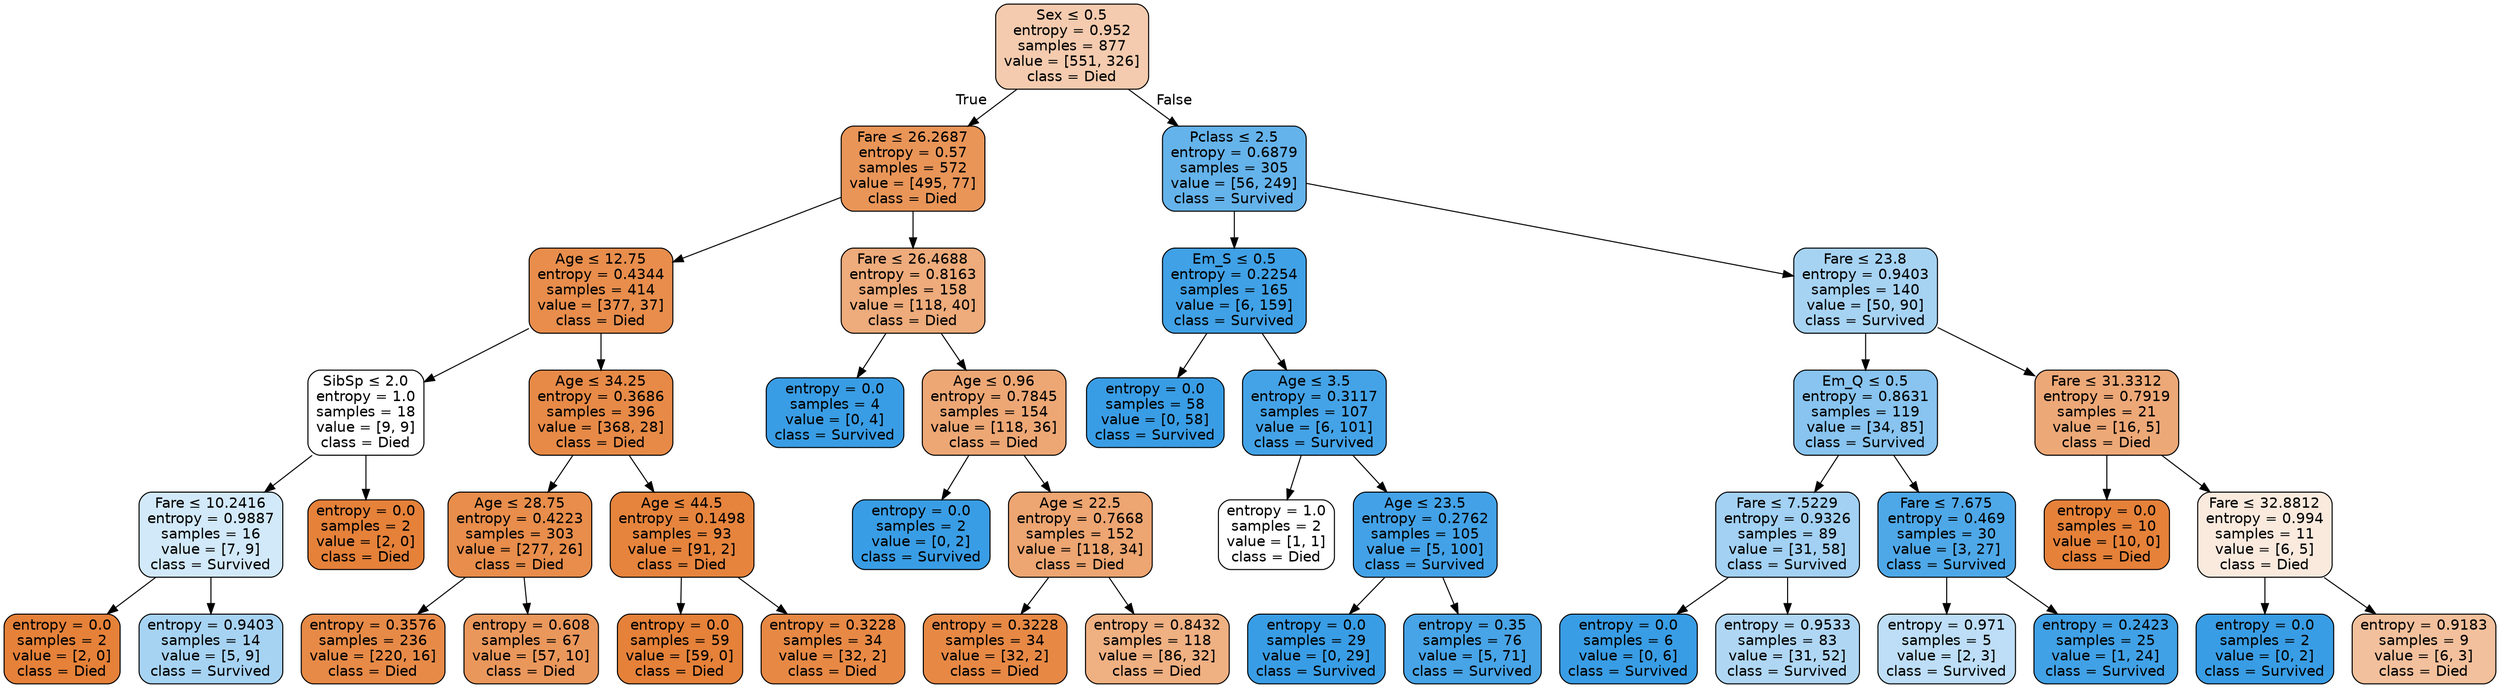 digraph Tree {
node [shape=box, style="filled, rounded", color="black", fontname=helvetica] ;
edge [fontname=helvetica] ;
0 [label=<Sex &le; 0.5<br/>entropy = 0.952<br/>samples = 877<br/>value = [551, 326]<br/>class = Died>, fillcolor="#e5813968"] ;
1 [label=<Fare &le; 26.2687<br/>entropy = 0.57<br/>samples = 572<br/>value = [495, 77]<br/>class = Died>, fillcolor="#e58139d7"] ;
0 -> 1 [labeldistance=2.5, labelangle=45, headlabel="True"] ;
2 [label=<Age &le; 12.75<br/>entropy = 0.4344<br/>samples = 414<br/>value = [377, 37]<br/>class = Died>, fillcolor="#e58139e6"] ;
1 -> 2 ;
3 [label=<SibSp &le; 2.0<br/>entropy = 1.0<br/>samples = 18<br/>value = [9, 9]<br/>class = Died>, fillcolor="#e5813900"] ;
2 -> 3 ;
4 [label=<Fare &le; 10.2416<br/>entropy = 0.9887<br/>samples = 16<br/>value = [7, 9]<br/>class = Survived>, fillcolor="#399de539"] ;
3 -> 4 ;
5 [label=<entropy = 0.0<br/>samples = 2<br/>value = [2, 0]<br/>class = Died>, fillcolor="#e58139ff"] ;
4 -> 5 ;
6 [label=<entropy = 0.9403<br/>samples = 14<br/>value = [5, 9]<br/>class = Survived>, fillcolor="#399de571"] ;
4 -> 6 ;
7 [label=<entropy = 0.0<br/>samples = 2<br/>value = [2, 0]<br/>class = Died>, fillcolor="#e58139ff"] ;
3 -> 7 ;
8 [label=<Age &le; 34.25<br/>entropy = 0.3686<br/>samples = 396<br/>value = [368, 28]<br/>class = Died>, fillcolor="#e58139ec"] ;
2 -> 8 ;
9 [label=<Age &le; 28.75<br/>entropy = 0.4223<br/>samples = 303<br/>value = [277, 26]<br/>class = Died>, fillcolor="#e58139e7"] ;
8 -> 9 ;
10 [label=<entropy = 0.3576<br/>samples = 236<br/>value = [220, 16]<br/>class = Died>, fillcolor="#e58139ec"] ;
9 -> 10 ;
11 [label=<entropy = 0.608<br/>samples = 67<br/>value = [57, 10]<br/>class = Died>, fillcolor="#e58139d2"] ;
9 -> 11 ;
12 [label=<Age &le; 44.5<br/>entropy = 0.1498<br/>samples = 93<br/>value = [91, 2]<br/>class = Died>, fillcolor="#e58139f9"] ;
8 -> 12 ;
13 [label=<entropy = 0.0<br/>samples = 59<br/>value = [59, 0]<br/>class = Died>, fillcolor="#e58139ff"] ;
12 -> 13 ;
14 [label=<entropy = 0.3228<br/>samples = 34<br/>value = [32, 2]<br/>class = Died>, fillcolor="#e58139ef"] ;
12 -> 14 ;
15 [label=<Fare &le; 26.4688<br/>entropy = 0.8163<br/>samples = 158<br/>value = [118, 40]<br/>class = Died>, fillcolor="#e58139a9"] ;
1 -> 15 ;
16 [label=<entropy = 0.0<br/>samples = 4<br/>value = [0, 4]<br/>class = Survived>, fillcolor="#399de5ff"] ;
15 -> 16 ;
17 [label=<Age &le; 0.96<br/>entropy = 0.7845<br/>samples = 154<br/>value = [118, 36]<br/>class = Died>, fillcolor="#e58139b1"] ;
15 -> 17 ;
18 [label=<entropy = 0.0<br/>samples = 2<br/>value = [0, 2]<br/>class = Survived>, fillcolor="#399de5ff"] ;
17 -> 18 ;
19 [label=<Age &le; 22.5<br/>entropy = 0.7668<br/>samples = 152<br/>value = [118, 34]<br/>class = Died>, fillcolor="#e58139b6"] ;
17 -> 19 ;
20 [label=<entropy = 0.3228<br/>samples = 34<br/>value = [32, 2]<br/>class = Died>, fillcolor="#e58139ef"] ;
19 -> 20 ;
21 [label=<entropy = 0.8432<br/>samples = 118<br/>value = [86, 32]<br/>class = Died>, fillcolor="#e58139a0"] ;
19 -> 21 ;
22 [label=<Pclass &le; 2.5<br/>entropy = 0.6879<br/>samples = 305<br/>value = [56, 249]<br/>class = Survived>, fillcolor="#399de5c6"] ;
0 -> 22 [labeldistance=2.5, labelangle=-45, headlabel="False"] ;
23 [label=<Em_S &le; 0.5<br/>entropy = 0.2254<br/>samples = 165<br/>value = [6, 159]<br/>class = Survived>, fillcolor="#399de5f5"] ;
22 -> 23 ;
24 [label=<entropy = 0.0<br/>samples = 58<br/>value = [0, 58]<br/>class = Survived>, fillcolor="#399de5ff"] ;
23 -> 24 ;
25 [label=<Age &le; 3.5<br/>entropy = 0.3117<br/>samples = 107<br/>value = [6, 101]<br/>class = Survived>, fillcolor="#399de5f0"] ;
23 -> 25 ;
26 [label=<entropy = 1.0<br/>samples = 2<br/>value = [1, 1]<br/>class = Died>, fillcolor="#e5813900"] ;
25 -> 26 ;
27 [label=<Age &le; 23.5<br/>entropy = 0.2762<br/>samples = 105<br/>value = [5, 100]<br/>class = Survived>, fillcolor="#399de5f2"] ;
25 -> 27 ;
28 [label=<entropy = 0.0<br/>samples = 29<br/>value = [0, 29]<br/>class = Survived>, fillcolor="#399de5ff"] ;
27 -> 28 ;
29 [label=<entropy = 0.35<br/>samples = 76<br/>value = [5, 71]<br/>class = Survived>, fillcolor="#399de5ed"] ;
27 -> 29 ;
30 [label=<Fare &le; 23.8<br/>entropy = 0.9403<br/>samples = 140<br/>value = [50, 90]<br/>class = Survived>, fillcolor="#399de571"] ;
22 -> 30 ;
31 [label=<Em_Q &le; 0.5<br/>entropy = 0.8631<br/>samples = 119<br/>value = [34, 85]<br/>class = Survived>, fillcolor="#399de599"] ;
30 -> 31 ;
32 [label=<Fare &le; 7.5229<br/>entropy = 0.9326<br/>samples = 89<br/>value = [31, 58]<br/>class = Survived>, fillcolor="#399de577"] ;
31 -> 32 ;
33 [label=<entropy = 0.0<br/>samples = 6<br/>value = [0, 6]<br/>class = Survived>, fillcolor="#399de5ff"] ;
32 -> 33 ;
34 [label=<entropy = 0.9533<br/>samples = 83<br/>value = [31, 52]<br/>class = Survived>, fillcolor="#399de567"] ;
32 -> 34 ;
35 [label=<Fare &le; 7.675<br/>entropy = 0.469<br/>samples = 30<br/>value = [3, 27]<br/>class = Survived>, fillcolor="#399de5e3"] ;
31 -> 35 ;
36 [label=<entropy = 0.971<br/>samples = 5<br/>value = [2, 3]<br/>class = Survived>, fillcolor="#399de555"] ;
35 -> 36 ;
37 [label=<entropy = 0.2423<br/>samples = 25<br/>value = [1, 24]<br/>class = Survived>, fillcolor="#399de5f4"] ;
35 -> 37 ;
38 [label=<Fare &le; 31.3312<br/>entropy = 0.7919<br/>samples = 21<br/>value = [16, 5]<br/>class = Died>, fillcolor="#e58139af"] ;
30 -> 38 ;
39 [label=<entropy = 0.0<br/>samples = 10<br/>value = [10, 0]<br/>class = Died>, fillcolor="#e58139ff"] ;
38 -> 39 ;
40 [label=<Fare &le; 32.8812<br/>entropy = 0.994<br/>samples = 11<br/>value = [6, 5]<br/>class = Died>, fillcolor="#e581392a"] ;
38 -> 40 ;
41 [label=<entropy = 0.0<br/>samples = 2<br/>value = [0, 2]<br/>class = Survived>, fillcolor="#399de5ff"] ;
40 -> 41 ;
42 [label=<entropy = 0.9183<br/>samples = 9<br/>value = [6, 3]<br/>class = Died>, fillcolor="#e581397f"] ;
40 -> 42 ;
}